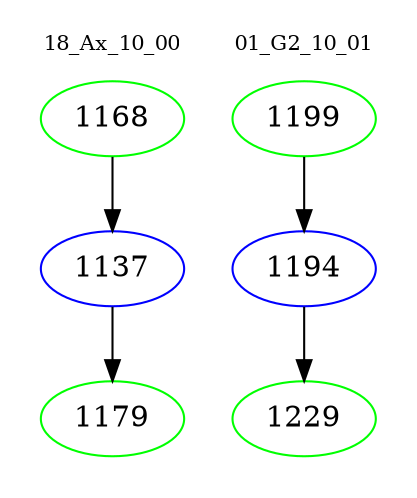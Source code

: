 digraph{
subgraph cluster_0 {
color = white
label = "18_Ax_10_00";
fontsize=10;
T0_1168 [label="1168", color="green"]
T0_1168 -> T0_1137 [color="black"]
T0_1137 [label="1137", color="blue"]
T0_1137 -> T0_1179 [color="black"]
T0_1179 [label="1179", color="green"]
}
subgraph cluster_1 {
color = white
label = "01_G2_10_01";
fontsize=10;
T1_1199 [label="1199", color="green"]
T1_1199 -> T1_1194 [color="black"]
T1_1194 [label="1194", color="blue"]
T1_1194 -> T1_1229 [color="black"]
T1_1229 [label="1229", color="green"]
}
}
